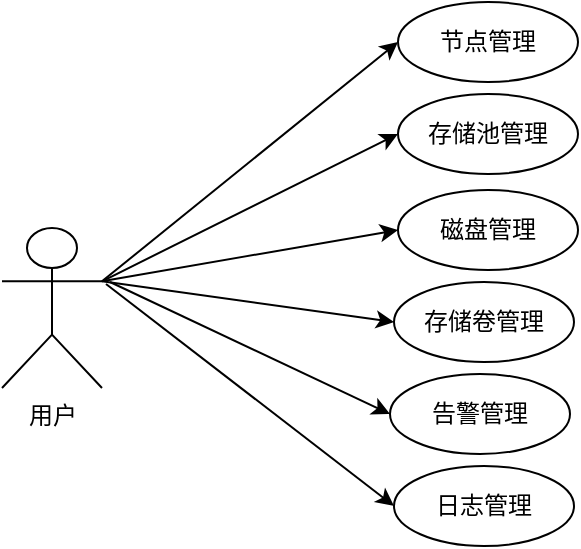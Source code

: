 <mxfile version="21.6.9" type="github">
  <diagram name="第 1 页" id="Y8m1zG7YkmczJ9cumg8B">
    <mxGraphModel dx="1050" dy="542" grid="0" gridSize="10" guides="1" tooltips="1" connect="1" arrows="1" fold="1" page="1" pageScale="1" pageWidth="827" pageHeight="1169" math="0" shadow="0">
      <root>
        <mxCell id="0" />
        <mxCell id="1" parent="0" />
        <mxCell id="H5pEt3jxYGkT5q6poo7g-10" style="rounded=0;orthogonalLoop=1;jettySize=auto;html=1;exitX=1;exitY=0.333;exitDx=0;exitDy=0;exitPerimeter=0;entryX=0;entryY=0.5;entryDx=0;entryDy=0;" parent="1" source="H5pEt3jxYGkT5q6poo7g-1" target="H5pEt3jxYGkT5q6poo7g-4" edge="1">
          <mxGeometry relative="1" as="geometry" />
        </mxCell>
        <mxCell id="H5pEt3jxYGkT5q6poo7g-11" style="rounded=0;orthogonalLoop=1;jettySize=auto;html=1;exitX=1;exitY=0.333;exitDx=0;exitDy=0;exitPerimeter=0;entryX=0;entryY=0.5;entryDx=0;entryDy=0;" parent="1" source="H5pEt3jxYGkT5q6poo7g-1" target="H5pEt3jxYGkT5q6poo7g-7" edge="1">
          <mxGeometry relative="1" as="geometry" />
        </mxCell>
        <mxCell id="H5pEt3jxYGkT5q6poo7g-12" style="rounded=0;orthogonalLoop=1;jettySize=auto;html=1;entryX=0;entryY=0.5;entryDx=0;entryDy=0;exitX=1;exitY=0.333;exitDx=0;exitDy=0;exitPerimeter=0;" parent="1" source="H5pEt3jxYGkT5q6poo7g-1" target="H5pEt3jxYGkT5q6poo7g-9" edge="1">
          <mxGeometry relative="1" as="geometry">
            <mxPoint x="170" y="387" as="sourcePoint" />
          </mxGeometry>
        </mxCell>
        <mxCell id="H5pEt3jxYGkT5q6poo7g-13" style="rounded=0;orthogonalLoop=1;jettySize=auto;html=1;entryX=0;entryY=0.5;entryDx=0;entryDy=0;exitX=1;exitY=0.333;exitDx=0;exitDy=0;exitPerimeter=0;" parent="1" source="H5pEt3jxYGkT5q6poo7g-1" target="H5pEt3jxYGkT5q6poo7g-8" edge="1">
          <mxGeometry relative="1" as="geometry">
            <mxPoint x="150" y="387" as="sourcePoint" />
          </mxGeometry>
        </mxCell>
        <mxCell id="SibevD1H6eJo3k4RsWcW-3" style="rounded=0;orthogonalLoop=1;jettySize=auto;html=1;entryX=0;entryY=0.5;entryDx=0;entryDy=0;" edge="1" parent="1" target="SibevD1H6eJo3k4RsWcW-1">
          <mxGeometry relative="1" as="geometry">
            <mxPoint x="136" y="373" as="sourcePoint" />
          </mxGeometry>
        </mxCell>
        <mxCell id="SibevD1H6eJo3k4RsWcW-4" style="rounded=0;orthogonalLoop=1;jettySize=auto;html=1;entryX=0;entryY=0.5;entryDx=0;entryDy=0;" edge="1" parent="1" target="SibevD1H6eJo3k4RsWcW-2">
          <mxGeometry relative="1" as="geometry">
            <mxPoint x="134" y="374" as="sourcePoint" />
          </mxGeometry>
        </mxCell>
        <mxCell id="H5pEt3jxYGkT5q6poo7g-1" value="用户" style="shape=umlActor;verticalLabelPosition=bottom;verticalAlign=top;html=1;" parent="1" vertex="1">
          <mxGeometry x="82" y="346" width="50" height="80" as="geometry" />
        </mxCell>
        <mxCell id="H5pEt3jxYGkT5q6poo7g-4" value="节点管理" style="ellipse;whiteSpace=wrap;html=1;" parent="1" vertex="1">
          <mxGeometry x="280" y="233" width="90" height="40" as="geometry" />
        </mxCell>
        <mxCell id="H5pEt3jxYGkT5q6poo7g-7" value="存储池管理" style="ellipse;whiteSpace=wrap;html=1;" parent="1" vertex="1">
          <mxGeometry x="280" y="279" width="90" height="40" as="geometry" />
        </mxCell>
        <mxCell id="H5pEt3jxYGkT5q6poo7g-8" value="存储卷管理" style="ellipse;whiteSpace=wrap;html=1;" parent="1" vertex="1">
          <mxGeometry x="278" y="373" width="90" height="40" as="geometry" />
        </mxCell>
        <mxCell id="H5pEt3jxYGkT5q6poo7g-9" value="磁盘管理" style="ellipse;whiteSpace=wrap;html=1;" parent="1" vertex="1">
          <mxGeometry x="280" y="327" width="90" height="40" as="geometry" />
        </mxCell>
        <mxCell id="SibevD1H6eJo3k4RsWcW-1" value="告警管理" style="ellipse;whiteSpace=wrap;html=1;" vertex="1" parent="1">
          <mxGeometry x="276" y="419" width="90" height="40" as="geometry" />
        </mxCell>
        <mxCell id="SibevD1H6eJo3k4RsWcW-2" value="日志管理" style="ellipse;whiteSpace=wrap;html=1;" vertex="1" parent="1">
          <mxGeometry x="278" y="465" width="90" height="40" as="geometry" />
        </mxCell>
      </root>
    </mxGraphModel>
  </diagram>
</mxfile>

